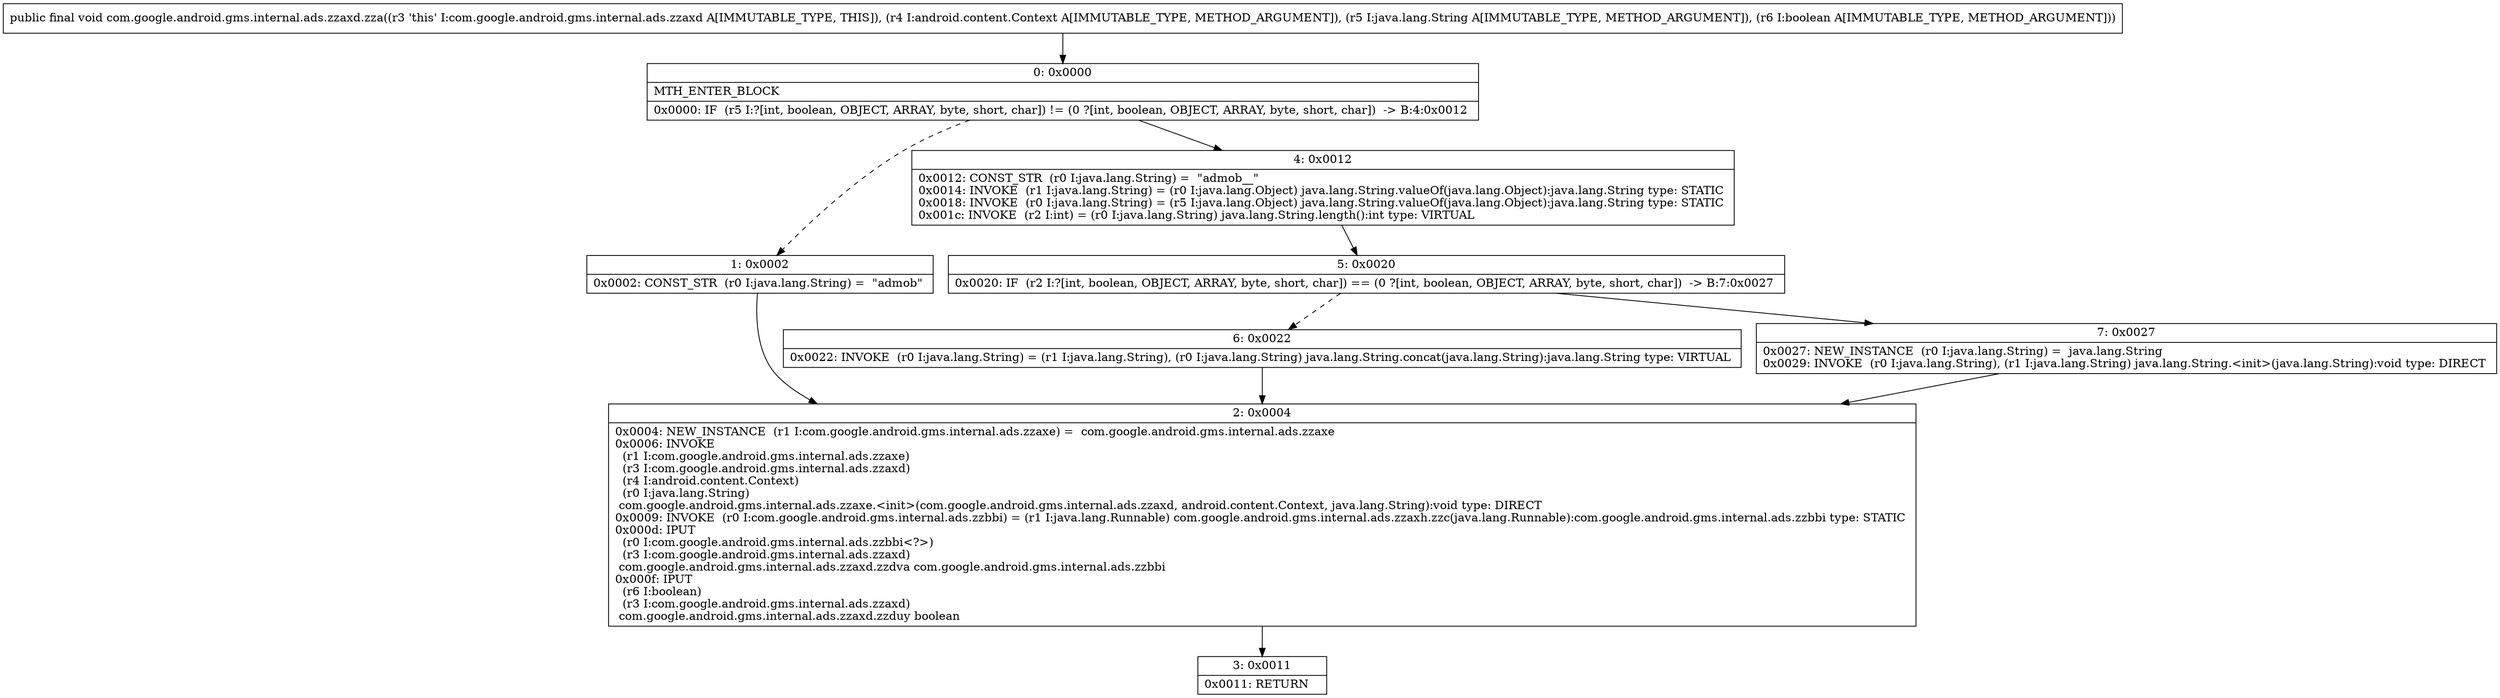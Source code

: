 digraph "CFG forcom.google.android.gms.internal.ads.zzaxd.zza(Landroid\/content\/Context;Ljava\/lang\/String;Z)V" {
Node_0 [shape=record,label="{0\:\ 0x0000|MTH_ENTER_BLOCK\l|0x0000: IF  (r5 I:?[int, boolean, OBJECT, ARRAY, byte, short, char]) != (0 ?[int, boolean, OBJECT, ARRAY, byte, short, char])  \-\> B:4:0x0012 \l}"];
Node_1 [shape=record,label="{1\:\ 0x0002|0x0002: CONST_STR  (r0 I:java.lang.String) =  \"admob\" \l}"];
Node_2 [shape=record,label="{2\:\ 0x0004|0x0004: NEW_INSTANCE  (r1 I:com.google.android.gms.internal.ads.zzaxe) =  com.google.android.gms.internal.ads.zzaxe \l0x0006: INVOKE  \l  (r1 I:com.google.android.gms.internal.ads.zzaxe)\l  (r3 I:com.google.android.gms.internal.ads.zzaxd)\l  (r4 I:android.content.Context)\l  (r0 I:java.lang.String)\l com.google.android.gms.internal.ads.zzaxe.\<init\>(com.google.android.gms.internal.ads.zzaxd, android.content.Context, java.lang.String):void type: DIRECT \l0x0009: INVOKE  (r0 I:com.google.android.gms.internal.ads.zzbbi) = (r1 I:java.lang.Runnable) com.google.android.gms.internal.ads.zzaxh.zzc(java.lang.Runnable):com.google.android.gms.internal.ads.zzbbi type: STATIC \l0x000d: IPUT  \l  (r0 I:com.google.android.gms.internal.ads.zzbbi\<?\>)\l  (r3 I:com.google.android.gms.internal.ads.zzaxd)\l com.google.android.gms.internal.ads.zzaxd.zzdva com.google.android.gms.internal.ads.zzbbi \l0x000f: IPUT  \l  (r6 I:boolean)\l  (r3 I:com.google.android.gms.internal.ads.zzaxd)\l com.google.android.gms.internal.ads.zzaxd.zzduy boolean \l}"];
Node_3 [shape=record,label="{3\:\ 0x0011|0x0011: RETURN   \l}"];
Node_4 [shape=record,label="{4\:\ 0x0012|0x0012: CONST_STR  (r0 I:java.lang.String) =  \"admob__\" \l0x0014: INVOKE  (r1 I:java.lang.String) = (r0 I:java.lang.Object) java.lang.String.valueOf(java.lang.Object):java.lang.String type: STATIC \l0x0018: INVOKE  (r0 I:java.lang.String) = (r5 I:java.lang.Object) java.lang.String.valueOf(java.lang.Object):java.lang.String type: STATIC \l0x001c: INVOKE  (r2 I:int) = (r0 I:java.lang.String) java.lang.String.length():int type: VIRTUAL \l}"];
Node_5 [shape=record,label="{5\:\ 0x0020|0x0020: IF  (r2 I:?[int, boolean, OBJECT, ARRAY, byte, short, char]) == (0 ?[int, boolean, OBJECT, ARRAY, byte, short, char])  \-\> B:7:0x0027 \l}"];
Node_6 [shape=record,label="{6\:\ 0x0022|0x0022: INVOKE  (r0 I:java.lang.String) = (r1 I:java.lang.String), (r0 I:java.lang.String) java.lang.String.concat(java.lang.String):java.lang.String type: VIRTUAL \l}"];
Node_7 [shape=record,label="{7\:\ 0x0027|0x0027: NEW_INSTANCE  (r0 I:java.lang.String) =  java.lang.String \l0x0029: INVOKE  (r0 I:java.lang.String), (r1 I:java.lang.String) java.lang.String.\<init\>(java.lang.String):void type: DIRECT \l}"];
MethodNode[shape=record,label="{public final void com.google.android.gms.internal.ads.zzaxd.zza((r3 'this' I:com.google.android.gms.internal.ads.zzaxd A[IMMUTABLE_TYPE, THIS]), (r4 I:android.content.Context A[IMMUTABLE_TYPE, METHOD_ARGUMENT]), (r5 I:java.lang.String A[IMMUTABLE_TYPE, METHOD_ARGUMENT]), (r6 I:boolean A[IMMUTABLE_TYPE, METHOD_ARGUMENT])) }"];
MethodNode -> Node_0;
Node_0 -> Node_1[style=dashed];
Node_0 -> Node_4;
Node_1 -> Node_2;
Node_2 -> Node_3;
Node_4 -> Node_5;
Node_5 -> Node_6[style=dashed];
Node_5 -> Node_7;
Node_6 -> Node_2;
Node_7 -> Node_2;
}


